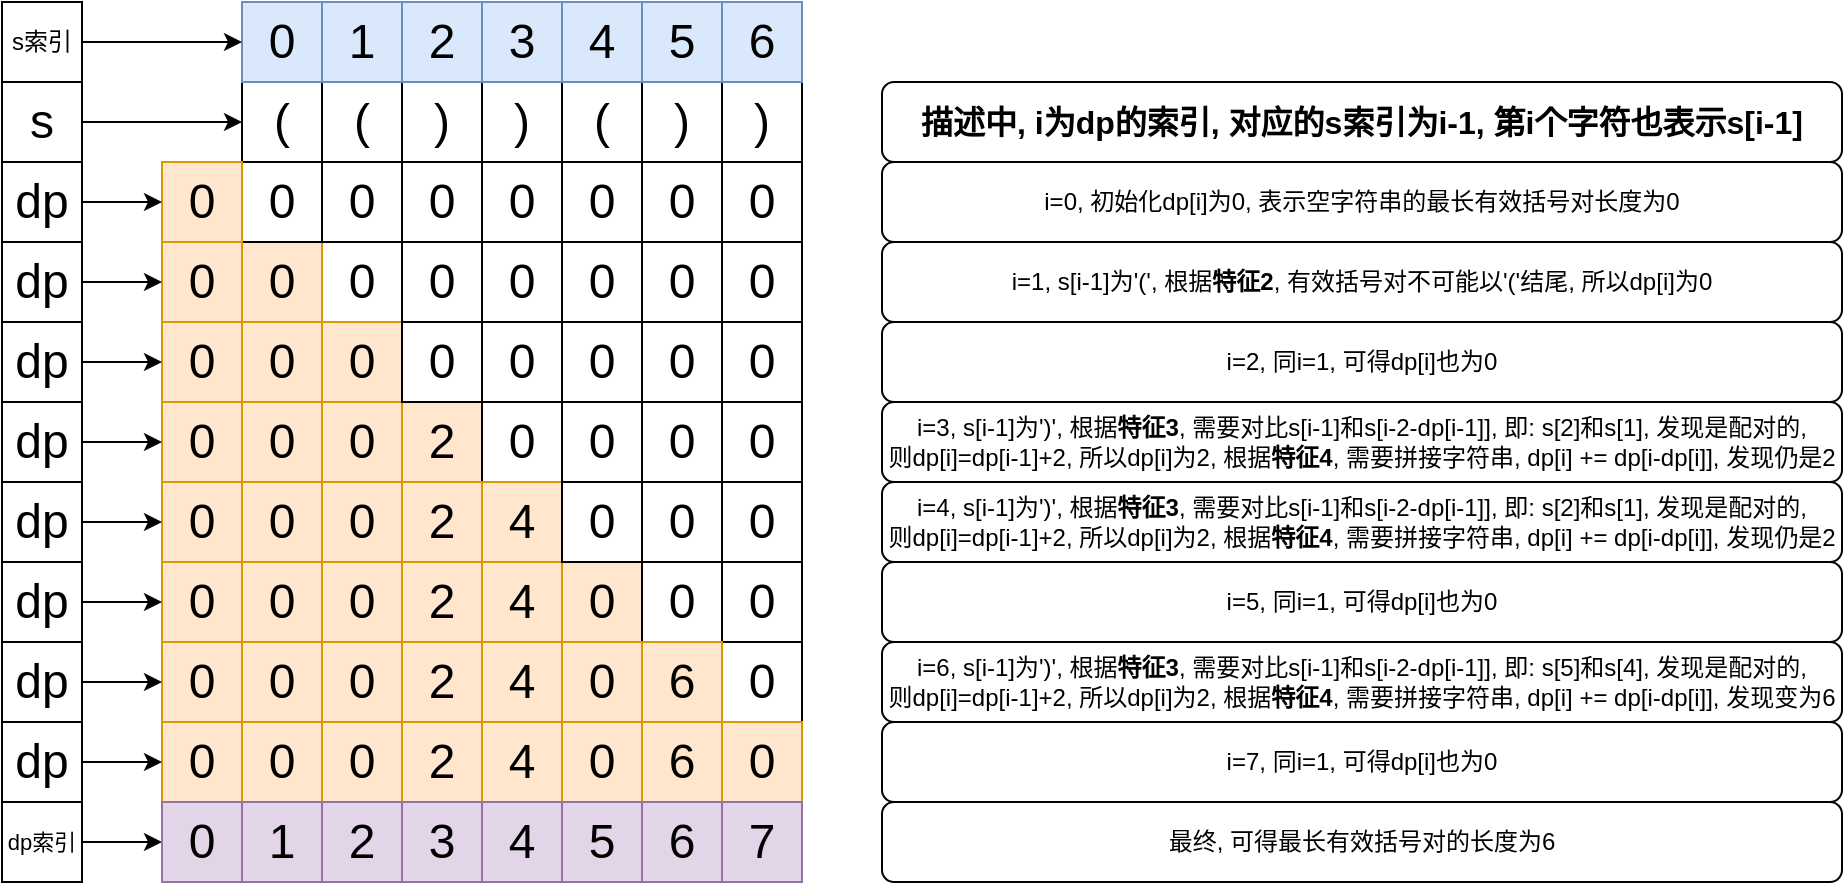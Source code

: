 <mxfile version="10.7.4" type="device"><diagram id="oSH-UZAoREgWgg9KTufO" name="Page-1"><mxGraphModel dx="1158" dy="566" grid="1" gridSize="10" guides="1" tooltips="1" connect="1" arrows="1" fold="1" page="1" pageScale="1" pageWidth="850" pageHeight="1100" math="0" shadow="0"><root><mxCell id="0"/><mxCell id="1" parent="0"/><mxCell id="gajb4pZNKAqQwa20Ehm9-1" value="&lt;font style=&quot;font-size: 24px&quot;&gt;(&lt;/font&gt;" style="rounded=0;whiteSpace=wrap;html=1;" parent="1" vertex="1"><mxGeometry x="200" y="80" width="40" height="40" as="geometry"/></mxCell><mxCell id="gajb4pZNKAqQwa20Ehm9-2" value="&lt;font style=&quot;font-size: 24px&quot;&gt;)&lt;/font&gt;" style="rounded=0;whiteSpace=wrap;html=1;" parent="1" vertex="1"><mxGeometry x="240" y="80" width="40" height="40" as="geometry"/></mxCell><mxCell id="gajb4pZNKAqQwa20Ehm9-3" value="&lt;font style=&quot;font-size: 24px&quot;&gt;)&lt;/font&gt;" style="rounded=0;whiteSpace=wrap;html=1;" parent="1" vertex="1"><mxGeometry x="280" y="80" width="40" height="40" as="geometry"/></mxCell><mxCell id="gajb4pZNKAqQwa20Ehm9-4" value="&lt;font style=&quot;font-size: 24px&quot;&gt;(&lt;/font&gt;" style="rounded=0;whiteSpace=wrap;html=1;" parent="1" vertex="1"><mxGeometry x="320" y="80" width="40" height="40" as="geometry"/></mxCell><mxCell id="gajb4pZNKAqQwa20Ehm9-6" value="&lt;font style=&quot;font-size: 24px&quot;&gt;(&lt;/font&gt;" style="rounded=0;whiteSpace=wrap;html=1;" parent="1" vertex="1"><mxGeometry x="160" y="80" width="40" height="40" as="geometry"/></mxCell><mxCell id="gajb4pZNKAqQwa20Ehm9-7" value="&lt;font style=&quot;font-size: 24px&quot;&gt;)&lt;/font&gt;" style="rounded=0;whiteSpace=wrap;html=1;" parent="1" vertex="1"><mxGeometry x="400" y="80" width="40" height="40" as="geometry"/></mxCell><mxCell id="gajb4pZNKAqQwa20Ehm9-8" value="&lt;font style=&quot;font-size: 24px&quot;&gt;)&lt;/font&gt;" style="rounded=0;whiteSpace=wrap;html=1;" parent="1" vertex="1"><mxGeometry x="360" y="80" width="40" height="40" as="geometry"/></mxCell><mxCell id="gajb4pZNKAqQwa20Ehm9-12" value="&lt;font style=&quot;font-size: 24px&quot;&gt;0&lt;/font&gt;" style="rounded=0;whiteSpace=wrap;html=1;" parent="1" vertex="1"><mxGeometry x="200" y="160" width="40" height="40" as="geometry"/></mxCell><mxCell id="gajb4pZNKAqQwa20Ehm9-13" value="&lt;font style=&quot;font-size: 24px&quot;&gt;0&lt;/font&gt;" style="rounded=0;whiteSpace=wrap;html=1;" parent="1" vertex="1"><mxGeometry x="240" y="160" width="40" height="40" as="geometry"/></mxCell><mxCell id="gajb4pZNKAqQwa20Ehm9-14" value="&lt;font style=&quot;font-size: 24px&quot;&gt;0&lt;/font&gt;" style="rounded=0;whiteSpace=wrap;html=1;" parent="1" vertex="1"><mxGeometry x="280" y="160" width="40" height="40" as="geometry"/></mxCell><mxCell id="gajb4pZNKAqQwa20Ehm9-15" value="&lt;font style=&quot;font-size: 24px&quot;&gt;0&lt;/font&gt;" style="rounded=0;whiteSpace=wrap;html=1;" parent="1" vertex="1"><mxGeometry x="320" y="160" width="40" height="40" as="geometry"/></mxCell><mxCell id="gajb4pZNKAqQwa20Ehm9-17" value="&lt;font style=&quot;font-size: 24px&quot;&gt;0&lt;/font&gt;" style="rounded=0;whiteSpace=wrap;html=1;fillColor=#ffe6cc;strokeColor=#d79b00;" parent="1" vertex="1"><mxGeometry x="160" y="160" width="40" height="40" as="geometry"/></mxCell><mxCell id="gajb4pZNKAqQwa20Ehm9-18" value="&lt;font style=&quot;font-size: 24px&quot;&gt;0&lt;/font&gt;" style="rounded=0;whiteSpace=wrap;html=1;" parent="1" vertex="1"><mxGeometry x="400" y="160" width="40" height="40" as="geometry"/></mxCell><mxCell id="gajb4pZNKAqQwa20Ehm9-19" value="&lt;font style=&quot;font-size: 24px&quot;&gt;0&lt;/font&gt;" style="rounded=0;whiteSpace=wrap;html=1;" parent="1" vertex="1"><mxGeometry x="360" y="160" width="40" height="40" as="geometry"/></mxCell><mxCell id="gajb4pZNKAqQwa20Ehm9-20" value="&lt;font style=&quot;font-size: 24px&quot;&gt;0&lt;/font&gt;" style="rounded=0;whiteSpace=wrap;html=1;fillColor=#ffe6cc;strokeColor=#d79b00;" parent="1" vertex="1"><mxGeometry x="120" y="160" width="40" height="40" as="geometry"/></mxCell><mxCell id="gajb4pZNKAqQwa20Ehm9-21" value="&lt;font style=&quot;font-size: 24px&quot;&gt;0&lt;/font&gt;" style="rounded=0;whiteSpace=wrap;html=1;fillColor=#ffe6cc;strokeColor=#d79b00;" parent="1" vertex="1"><mxGeometry x="200" y="240" width="40" height="40" as="geometry"/></mxCell><mxCell id="gajb4pZNKAqQwa20Ehm9-22" value="&lt;font style=&quot;font-size: 24px&quot;&gt;2&lt;/font&gt;" style="rounded=0;whiteSpace=wrap;html=1;fillColor=#ffe6cc;strokeColor=#d79b00;" parent="1" vertex="1"><mxGeometry x="240" y="240" width="40" height="40" as="geometry"/></mxCell><mxCell id="gajb4pZNKAqQwa20Ehm9-23" value="&lt;font style=&quot;font-size: 24px&quot;&gt;0&lt;/font&gt;" style="rounded=0;whiteSpace=wrap;html=1;" parent="1" vertex="1"><mxGeometry x="280" y="240" width="40" height="40" as="geometry"/></mxCell><mxCell id="gajb4pZNKAqQwa20Ehm9-24" value="&lt;font style=&quot;font-size: 24px&quot;&gt;0&lt;/font&gt;" style="rounded=0;whiteSpace=wrap;html=1;" parent="1" vertex="1"><mxGeometry x="320" y="240" width="40" height="40" as="geometry"/></mxCell><mxCell id="gajb4pZNKAqQwa20Ehm9-26" value="&lt;font style=&quot;font-size: 24px&quot;&gt;0&lt;/font&gt;" style="rounded=0;whiteSpace=wrap;html=1;fillColor=#ffe6cc;strokeColor=#d79b00;" parent="1" vertex="1"><mxGeometry x="160" y="240" width="40" height="40" as="geometry"/></mxCell><mxCell id="gajb4pZNKAqQwa20Ehm9-27" value="&lt;font style=&quot;font-size: 24px&quot;&gt;0&lt;/font&gt;" style="rounded=0;whiteSpace=wrap;html=1;" parent="1" vertex="1"><mxGeometry x="400" y="240" width="40" height="40" as="geometry"/></mxCell><mxCell id="gajb4pZNKAqQwa20Ehm9-28" value="&lt;font style=&quot;font-size: 24px&quot;&gt;0&lt;/font&gt;" style="rounded=0;whiteSpace=wrap;html=1;" parent="1" vertex="1"><mxGeometry x="360" y="240" width="40" height="40" as="geometry"/></mxCell><mxCell id="gajb4pZNKAqQwa20Ehm9-29" value="&lt;font style=&quot;font-size: 24px&quot;&gt;0&lt;/font&gt;" style="rounded=0;whiteSpace=wrap;html=1;fillColor=#ffe6cc;strokeColor=#d79b00;" parent="1" vertex="1"><mxGeometry x="120" y="240" width="40" height="40" as="geometry"/></mxCell><mxCell id="gajb4pZNKAqQwa20Ehm9-30" value="&lt;font style=&quot;font-size: 24px&quot;&gt;0&lt;/font&gt;" style="rounded=0;whiteSpace=wrap;html=1;fillColor=#ffe6cc;strokeColor=#d79b00;" parent="1" vertex="1"><mxGeometry x="200" y="320" width="40" height="40" as="geometry"/></mxCell><mxCell id="gajb4pZNKAqQwa20Ehm9-31" value="&lt;font style=&quot;font-size: 24px&quot;&gt;2&lt;/font&gt;" style="rounded=0;whiteSpace=wrap;html=1;fillColor=#ffe6cc;strokeColor=#d79b00;" parent="1" vertex="1"><mxGeometry x="240" y="320" width="40" height="40" as="geometry"/></mxCell><mxCell id="gajb4pZNKAqQwa20Ehm9-32" value="&lt;font style=&quot;font-size: 24px&quot;&gt;4&lt;/font&gt;" style="rounded=0;whiteSpace=wrap;html=1;fillColor=#ffe6cc;strokeColor=#d79b00;" parent="1" vertex="1"><mxGeometry x="280" y="320" width="40" height="40" as="geometry"/></mxCell><mxCell id="gajb4pZNKAqQwa20Ehm9-33" value="&lt;font style=&quot;font-size: 24px&quot;&gt;0&lt;/font&gt;" style="rounded=0;whiteSpace=wrap;html=1;fillColor=#ffe6cc;strokeColor=#d79b00;" parent="1" vertex="1"><mxGeometry x="320" y="320" width="40" height="40" as="geometry"/></mxCell><mxCell id="gajb4pZNKAqQwa20Ehm9-35" value="&lt;font style=&quot;font-size: 24px&quot;&gt;0&lt;/font&gt;" style="rounded=0;whiteSpace=wrap;html=1;fillColor=#ffe6cc;strokeColor=#d79b00;" parent="1" vertex="1"><mxGeometry x="160" y="320" width="40" height="40" as="geometry"/></mxCell><mxCell id="gajb4pZNKAqQwa20Ehm9-36" value="&lt;font style=&quot;font-size: 24px&quot;&gt;0&lt;/font&gt;" style="rounded=0;whiteSpace=wrap;html=1;" parent="1" vertex="1"><mxGeometry x="400" y="320" width="40" height="40" as="geometry"/></mxCell><mxCell id="gajb4pZNKAqQwa20Ehm9-37" value="&lt;font style=&quot;font-size: 24px&quot;&gt;0&lt;/font&gt;" style="rounded=0;whiteSpace=wrap;html=1;" parent="1" vertex="1"><mxGeometry x="360" y="320" width="40" height="40" as="geometry"/></mxCell><mxCell id="gajb4pZNKAqQwa20Ehm9-38" value="&lt;font style=&quot;font-size: 24px&quot;&gt;0&lt;/font&gt;" style="rounded=0;whiteSpace=wrap;html=1;fillColor=#ffe6cc;strokeColor=#d79b00;" parent="1" vertex="1"><mxGeometry x="120" y="320" width="40" height="40" as="geometry"/></mxCell><mxCell id="gajb4pZNKAqQwa20Ehm9-39" value="&lt;font style=&quot;font-size: 24px&quot;&gt;0&lt;/font&gt;" style="rounded=0;whiteSpace=wrap;html=1;fillColor=#ffe6cc;strokeColor=#d79b00;" parent="1" vertex="1"><mxGeometry x="200" y="360" width="40" height="40" as="geometry"/></mxCell><mxCell id="gajb4pZNKAqQwa20Ehm9-40" value="&lt;font style=&quot;font-size: 24px&quot;&gt;2&lt;/font&gt;" style="rounded=0;whiteSpace=wrap;html=1;fillColor=#ffe6cc;strokeColor=#d79b00;" parent="1" vertex="1"><mxGeometry x="240" y="360" width="40" height="40" as="geometry"/></mxCell><mxCell id="gajb4pZNKAqQwa20Ehm9-41" value="&lt;font style=&quot;font-size: 24px&quot;&gt;4&lt;/font&gt;" style="rounded=0;whiteSpace=wrap;html=1;fillColor=#ffe6cc;strokeColor=#d79b00;" parent="1" vertex="1"><mxGeometry x="280" y="360" width="40" height="40" as="geometry"/></mxCell><mxCell id="gajb4pZNKAqQwa20Ehm9-42" value="&lt;font style=&quot;font-size: 24px&quot;&gt;0&lt;/font&gt;" style="rounded=0;whiteSpace=wrap;html=1;fillColor=#ffe6cc;strokeColor=#d79b00;" parent="1" vertex="1"><mxGeometry x="320" y="360" width="40" height="40" as="geometry"/></mxCell><mxCell id="gajb4pZNKAqQwa20Ehm9-44" value="&lt;font style=&quot;font-size: 24px&quot;&gt;0&lt;/font&gt;" style="rounded=0;whiteSpace=wrap;html=1;fillColor=#ffe6cc;strokeColor=#d79b00;" parent="1" vertex="1"><mxGeometry x="160" y="360" width="40" height="40" as="geometry"/></mxCell><mxCell id="gajb4pZNKAqQwa20Ehm9-45" value="&lt;font style=&quot;font-size: 24px&quot;&gt;0&lt;/font&gt;" style="rounded=0;whiteSpace=wrap;html=1;" parent="1" vertex="1"><mxGeometry x="400" y="360" width="40" height="40" as="geometry"/></mxCell><mxCell id="gajb4pZNKAqQwa20Ehm9-46" value="&lt;font style=&quot;font-size: 24px&quot;&gt;6&lt;/font&gt;" style="rounded=0;whiteSpace=wrap;html=1;fillColor=#ffe6cc;strokeColor=#d79b00;" parent="1" vertex="1"><mxGeometry x="360" y="360" width="40" height="40" as="geometry"/></mxCell><mxCell id="gajb4pZNKAqQwa20Ehm9-47" value="&lt;font style=&quot;font-size: 24px&quot;&gt;0&lt;/font&gt;" style="rounded=0;whiteSpace=wrap;html=1;fillColor=#ffe6cc;strokeColor=#d79b00;" parent="1" vertex="1"><mxGeometry x="120" y="360" width="40" height="40" as="geometry"/></mxCell><mxCell id="gajb4pZNKAqQwa20Ehm9-48" value="&lt;font style=&quot;font-size: 24px&quot;&gt;0&lt;/font&gt;" style="rounded=0;whiteSpace=wrap;html=1;" parent="1" vertex="1"><mxGeometry x="200" y="120" width="40" height="40" as="geometry"/></mxCell><mxCell id="gajb4pZNKAqQwa20Ehm9-49" value="&lt;font style=&quot;font-size: 24px&quot;&gt;0&lt;/font&gt;" style="rounded=0;whiteSpace=wrap;html=1;" parent="1" vertex="1"><mxGeometry x="240" y="120" width="40" height="40" as="geometry"/></mxCell><mxCell id="gajb4pZNKAqQwa20Ehm9-50" value="&lt;font style=&quot;font-size: 24px&quot;&gt;0&lt;/font&gt;" style="rounded=0;whiteSpace=wrap;html=1;" parent="1" vertex="1"><mxGeometry x="280" y="120" width="40" height="40" as="geometry"/></mxCell><mxCell id="gajb4pZNKAqQwa20Ehm9-51" value="&lt;font style=&quot;font-size: 24px&quot;&gt;0&lt;/font&gt;" style="rounded=0;whiteSpace=wrap;html=1;" parent="1" vertex="1"><mxGeometry x="320" y="120" width="40" height="40" as="geometry"/></mxCell><mxCell id="gajb4pZNKAqQwa20Ehm9-53" value="&lt;font style=&quot;font-size: 24px&quot;&gt;0&lt;/font&gt;" style="rounded=0;whiteSpace=wrap;html=1;" parent="1" vertex="1"><mxGeometry x="160" y="120" width="40" height="40" as="geometry"/></mxCell><mxCell id="gajb4pZNKAqQwa20Ehm9-54" value="&lt;font style=&quot;font-size: 24px&quot;&gt;0&lt;/font&gt;" style="rounded=0;whiteSpace=wrap;html=1;" parent="1" vertex="1"><mxGeometry x="400" y="120" width="40" height="40" as="geometry"/></mxCell><mxCell id="gajb4pZNKAqQwa20Ehm9-55" value="&lt;font style=&quot;font-size: 24px&quot;&gt;0&lt;/font&gt;" style="rounded=0;whiteSpace=wrap;html=1;" parent="1" vertex="1"><mxGeometry x="360" y="120" width="40" height="40" as="geometry"/></mxCell><mxCell id="gajb4pZNKAqQwa20Ehm9-56" value="&lt;font style=&quot;font-size: 24px&quot;&gt;0&lt;/font&gt;" style="rounded=0;whiteSpace=wrap;html=1;fillColor=#ffe6cc;strokeColor=#d79b00;" parent="1" vertex="1"><mxGeometry x="120" y="120" width="40" height="40" as="geometry"/></mxCell><mxCell id="gajb4pZNKAqQwa20Ehm9-57" value="&lt;font style=&quot;font-size: 24px&quot;&gt;0&lt;/font&gt;" style="rounded=0;whiteSpace=wrap;html=1;fillColor=#ffe6cc;strokeColor=#d79b00;" parent="1" vertex="1"><mxGeometry x="200" y="200" width="40" height="40" as="geometry"/></mxCell><mxCell id="gajb4pZNKAqQwa20Ehm9-58" value="&lt;font style=&quot;font-size: 24px&quot;&gt;0&lt;/font&gt;" style="rounded=0;whiteSpace=wrap;html=1;" parent="1" vertex="1"><mxGeometry x="240" y="200" width="40" height="40" as="geometry"/></mxCell><mxCell id="gajb4pZNKAqQwa20Ehm9-59" value="&lt;font style=&quot;font-size: 24px&quot;&gt;0&lt;/font&gt;" style="rounded=0;whiteSpace=wrap;html=1;" parent="1" vertex="1"><mxGeometry x="280" y="200" width="40" height="40" as="geometry"/></mxCell><mxCell id="gajb4pZNKAqQwa20Ehm9-60" value="&lt;font style=&quot;font-size: 24px&quot;&gt;0&lt;/font&gt;" style="rounded=0;whiteSpace=wrap;html=1;" parent="1" vertex="1"><mxGeometry x="320" y="200" width="40" height="40" as="geometry"/></mxCell><mxCell id="gajb4pZNKAqQwa20Ehm9-62" value="&lt;font style=&quot;font-size: 24px&quot;&gt;0&lt;/font&gt;" style="rounded=0;whiteSpace=wrap;html=1;fillColor=#ffe6cc;strokeColor=#d79b00;" parent="1" vertex="1"><mxGeometry x="160" y="200" width="40" height="40" as="geometry"/></mxCell><mxCell id="gajb4pZNKAqQwa20Ehm9-63" value="&lt;font style=&quot;font-size: 24px&quot;&gt;0&lt;/font&gt;" style="rounded=0;whiteSpace=wrap;html=1;" parent="1" vertex="1"><mxGeometry x="400" y="200" width="40" height="40" as="geometry"/></mxCell><mxCell id="gajb4pZNKAqQwa20Ehm9-64" value="&lt;font style=&quot;font-size: 24px&quot;&gt;0&lt;/font&gt;" style="rounded=0;whiteSpace=wrap;html=1;" parent="1" vertex="1"><mxGeometry x="360" y="200" width="40" height="40" as="geometry"/></mxCell><mxCell id="gajb4pZNKAqQwa20Ehm9-65" value="&lt;font style=&quot;font-size: 24px&quot;&gt;0&lt;/font&gt;" style="rounded=0;whiteSpace=wrap;html=1;fillColor=#ffe6cc;strokeColor=#d79b00;" parent="1" vertex="1"><mxGeometry x="120" y="200" width="40" height="40" as="geometry"/></mxCell><mxCell id="gajb4pZNKAqQwa20Ehm9-66" value="&lt;font style=&quot;font-size: 24px&quot;&gt;0&lt;/font&gt;" style="rounded=0;whiteSpace=wrap;html=1;fillColor=#ffe6cc;strokeColor=#d79b00;" parent="1" vertex="1"><mxGeometry x="200" y="280" width="40" height="40" as="geometry"/></mxCell><mxCell id="gajb4pZNKAqQwa20Ehm9-67" value="&lt;font style=&quot;font-size: 24px&quot;&gt;2&lt;/font&gt;" style="rounded=0;whiteSpace=wrap;html=1;fillColor=#ffe6cc;strokeColor=#d79b00;" parent="1" vertex="1"><mxGeometry x="240" y="280" width="40" height="40" as="geometry"/></mxCell><mxCell id="gajb4pZNKAqQwa20Ehm9-68" value="&lt;font style=&quot;font-size: 24px&quot;&gt;4&lt;/font&gt;" style="rounded=0;whiteSpace=wrap;html=1;fillColor=#ffe6cc;strokeColor=#d79b00;" parent="1" vertex="1"><mxGeometry x="280" y="280" width="40" height="40" as="geometry"/></mxCell><mxCell id="gajb4pZNKAqQwa20Ehm9-69" value="&lt;font style=&quot;font-size: 24px&quot;&gt;0&lt;/font&gt;" style="rounded=0;whiteSpace=wrap;html=1;" parent="1" vertex="1"><mxGeometry x="320" y="280" width="40" height="40" as="geometry"/></mxCell><mxCell id="gajb4pZNKAqQwa20Ehm9-71" value="&lt;font style=&quot;font-size: 24px&quot;&gt;0&lt;/font&gt;" style="rounded=0;whiteSpace=wrap;html=1;fillColor=#ffe6cc;strokeColor=#d79b00;" parent="1" vertex="1"><mxGeometry x="160" y="280" width="40" height="40" as="geometry"/></mxCell><mxCell id="gajb4pZNKAqQwa20Ehm9-72" value="&lt;font style=&quot;font-size: 24px&quot;&gt;0&lt;/font&gt;" style="rounded=0;whiteSpace=wrap;html=1;" parent="1" vertex="1"><mxGeometry x="400" y="280" width="40" height="40" as="geometry"/></mxCell><mxCell id="gajb4pZNKAqQwa20Ehm9-73" value="&lt;font style=&quot;font-size: 24px&quot;&gt;0&lt;/font&gt;" style="rounded=0;whiteSpace=wrap;html=1;" parent="1" vertex="1"><mxGeometry x="360" y="280" width="40" height="40" as="geometry"/></mxCell><mxCell id="gajb4pZNKAqQwa20Ehm9-74" value="&lt;font style=&quot;font-size: 24px&quot;&gt;0&lt;/font&gt;" style="rounded=0;whiteSpace=wrap;html=1;fillColor=#ffe6cc;strokeColor=#d79b00;" parent="1" vertex="1"><mxGeometry x="120" y="280" width="40" height="40" as="geometry"/></mxCell><mxCell id="gajb4pZNKAqQwa20Ehm9-93" value="&lt;font style=&quot;font-size: 24px&quot;&gt;0&lt;/font&gt;" style="rounded=0;whiteSpace=wrap;html=1;fillColor=#ffe6cc;strokeColor=#d79b00;" parent="1" vertex="1"><mxGeometry x="200" y="400" width="40" height="40" as="geometry"/></mxCell><mxCell id="gajb4pZNKAqQwa20Ehm9-94" value="&lt;font style=&quot;font-size: 24px&quot;&gt;2&lt;/font&gt;" style="rounded=0;whiteSpace=wrap;html=1;fillColor=#ffe6cc;strokeColor=#d79b00;" parent="1" vertex="1"><mxGeometry x="240" y="400" width="40" height="40" as="geometry"/></mxCell><mxCell id="gajb4pZNKAqQwa20Ehm9-95" value="&lt;font style=&quot;font-size: 24px&quot;&gt;4&lt;/font&gt;" style="rounded=0;whiteSpace=wrap;html=1;fillColor=#ffe6cc;strokeColor=#d79b00;" parent="1" vertex="1"><mxGeometry x="280" y="400" width="40" height="40" as="geometry"/></mxCell><mxCell id="gajb4pZNKAqQwa20Ehm9-96" value="&lt;font style=&quot;font-size: 24px&quot;&gt;0&lt;/font&gt;" style="rounded=0;whiteSpace=wrap;html=1;fillColor=#ffe6cc;strokeColor=#d79b00;" parent="1" vertex="1"><mxGeometry x="320" y="400" width="40" height="40" as="geometry"/></mxCell><mxCell id="gajb4pZNKAqQwa20Ehm9-98" value="&lt;font style=&quot;font-size: 24px&quot;&gt;0&lt;/font&gt;" style="rounded=0;whiteSpace=wrap;html=1;fillColor=#ffe6cc;strokeColor=#d79b00;" parent="1" vertex="1"><mxGeometry x="160" y="400" width="40" height="40" as="geometry"/></mxCell><mxCell id="gajb4pZNKAqQwa20Ehm9-99" value="&lt;font style=&quot;font-size: 24px&quot;&gt;0&lt;/font&gt;" style="rounded=0;whiteSpace=wrap;html=1;fillColor=#ffe6cc;strokeColor=#d79b00;" parent="1" vertex="1"><mxGeometry x="400" y="400" width="40" height="40" as="geometry"/></mxCell><mxCell id="gajb4pZNKAqQwa20Ehm9-100" value="&lt;font style=&quot;font-size: 24px&quot;&gt;6&lt;/font&gt;" style="rounded=0;whiteSpace=wrap;html=1;fillColor=#ffe6cc;strokeColor=#d79b00;" parent="1" vertex="1"><mxGeometry x="360" y="400" width="40" height="40" as="geometry"/></mxCell><mxCell id="gajb4pZNKAqQwa20Ehm9-101" value="&lt;font style=&quot;font-size: 24px&quot;&gt;0&lt;/font&gt;" style="rounded=0;whiteSpace=wrap;html=1;fillColor=#ffe6cc;strokeColor=#d79b00;" parent="1" vertex="1"><mxGeometry x="120" y="400" width="40" height="40" as="geometry"/></mxCell><mxCell id="gajb4pZNKAqQwa20Ehm9-112" style="edgeStyle=orthogonalEdgeStyle;rounded=0;orthogonalLoop=1;jettySize=auto;html=1;exitX=1;exitY=0.5;exitDx=0;exitDy=0;entryX=0;entryY=0.5;entryDx=0;entryDy=0;" parent="1" source="gajb4pZNKAqQwa20Ehm9-102" target="gajb4pZNKAqQwa20Ehm9-6" edge="1"><mxGeometry relative="1" as="geometry"/></mxCell><mxCell id="gajb4pZNKAqQwa20Ehm9-102" value="&lt;font style=&quot;font-size: 24px&quot;&gt;s&lt;/font&gt;" style="rounded=0;whiteSpace=wrap;html=1;" parent="1" vertex="1"><mxGeometry x="40" y="80" width="40" height="40" as="geometry"/></mxCell><mxCell id="gajb4pZNKAqQwa20Ehm9-113" style="edgeStyle=orthogonalEdgeStyle;rounded=0;orthogonalLoop=1;jettySize=auto;html=1;exitX=1;exitY=0.5;exitDx=0;exitDy=0;entryX=0;entryY=0.5;entryDx=0;entryDy=0;" parent="1" source="gajb4pZNKAqQwa20Ehm9-103" target="gajb4pZNKAqQwa20Ehm9-56" edge="1"><mxGeometry relative="1" as="geometry"/></mxCell><mxCell id="gajb4pZNKAqQwa20Ehm9-103" value="&lt;font style=&quot;font-size: 24px&quot;&gt;dp&lt;br&gt;&lt;/font&gt;" style="rounded=0;whiteSpace=wrap;html=1;" parent="1" vertex="1"><mxGeometry x="40" y="120" width="40" height="40" as="geometry"/></mxCell><mxCell id="gajb4pZNKAqQwa20Ehm9-114" style="edgeStyle=orthogonalEdgeStyle;rounded=0;orthogonalLoop=1;jettySize=auto;html=1;exitX=1;exitY=0.5;exitDx=0;exitDy=0;entryX=0;entryY=0.5;entryDx=0;entryDy=0;" parent="1" source="gajb4pZNKAqQwa20Ehm9-104" target="gajb4pZNKAqQwa20Ehm9-20" edge="1"><mxGeometry relative="1" as="geometry"/></mxCell><mxCell id="gajb4pZNKAqQwa20Ehm9-104" value="&lt;font style=&quot;font-size: 24px&quot;&gt;dp&lt;br&gt;&lt;/font&gt;" style="rounded=0;whiteSpace=wrap;html=1;" parent="1" vertex="1"><mxGeometry x="40" y="160" width="40" height="40" as="geometry"/></mxCell><mxCell id="gajb4pZNKAqQwa20Ehm9-115" style="edgeStyle=orthogonalEdgeStyle;rounded=0;orthogonalLoop=1;jettySize=auto;html=1;exitX=1;exitY=0.5;exitDx=0;exitDy=0;entryX=0;entryY=0.5;entryDx=0;entryDy=0;" parent="1" source="gajb4pZNKAqQwa20Ehm9-105" target="gajb4pZNKAqQwa20Ehm9-65" edge="1"><mxGeometry relative="1" as="geometry"/></mxCell><mxCell id="gajb4pZNKAqQwa20Ehm9-105" value="&lt;font style=&quot;font-size: 24px&quot;&gt;dp&lt;br&gt;&lt;/font&gt;" style="rounded=0;whiteSpace=wrap;html=1;" parent="1" vertex="1"><mxGeometry x="40" y="200" width="40" height="40" as="geometry"/></mxCell><mxCell id="gajb4pZNKAqQwa20Ehm9-116" style="edgeStyle=orthogonalEdgeStyle;rounded=0;orthogonalLoop=1;jettySize=auto;html=1;exitX=1;exitY=0.5;exitDx=0;exitDy=0;entryX=0;entryY=0.5;entryDx=0;entryDy=0;" parent="1" source="gajb4pZNKAqQwa20Ehm9-106" target="gajb4pZNKAqQwa20Ehm9-29" edge="1"><mxGeometry relative="1" as="geometry"/></mxCell><mxCell id="gajb4pZNKAqQwa20Ehm9-106" value="&lt;font style=&quot;font-size: 24px&quot;&gt;dp&lt;br&gt;&lt;/font&gt;" style="rounded=0;whiteSpace=wrap;html=1;" parent="1" vertex="1"><mxGeometry x="40" y="240" width="40" height="40" as="geometry"/></mxCell><mxCell id="gajb4pZNKAqQwa20Ehm9-117" style="edgeStyle=orthogonalEdgeStyle;rounded=0;orthogonalLoop=1;jettySize=auto;html=1;exitX=1;exitY=0.5;exitDx=0;exitDy=0;entryX=0;entryY=0.5;entryDx=0;entryDy=0;" parent="1" source="gajb4pZNKAqQwa20Ehm9-107" target="gajb4pZNKAqQwa20Ehm9-74" edge="1"><mxGeometry relative="1" as="geometry"/></mxCell><mxCell id="gajb4pZNKAqQwa20Ehm9-107" value="&lt;font style=&quot;font-size: 24px&quot;&gt;dp&lt;br&gt;&lt;/font&gt;" style="rounded=0;whiteSpace=wrap;html=1;" parent="1" vertex="1"><mxGeometry x="40" y="280" width="40" height="40" as="geometry"/></mxCell><mxCell id="gajb4pZNKAqQwa20Ehm9-118" style="edgeStyle=orthogonalEdgeStyle;rounded=0;orthogonalLoop=1;jettySize=auto;html=1;exitX=1;exitY=0.5;exitDx=0;exitDy=0;entryX=0;entryY=0.5;entryDx=0;entryDy=0;" parent="1" source="gajb4pZNKAqQwa20Ehm9-108" target="gajb4pZNKAqQwa20Ehm9-38" edge="1"><mxGeometry relative="1" as="geometry"/></mxCell><mxCell id="gajb4pZNKAqQwa20Ehm9-108" value="&lt;font style=&quot;font-size: 24px&quot;&gt;dp&lt;br&gt;&lt;/font&gt;" style="rounded=0;whiteSpace=wrap;html=1;" parent="1" vertex="1"><mxGeometry x="40" y="320" width="40" height="40" as="geometry"/></mxCell><mxCell id="gajb4pZNKAqQwa20Ehm9-119" style="edgeStyle=orthogonalEdgeStyle;rounded=0;orthogonalLoop=1;jettySize=auto;html=1;exitX=1;exitY=0.5;exitDx=0;exitDy=0;entryX=0;entryY=0.5;entryDx=0;entryDy=0;" parent="1" source="gajb4pZNKAqQwa20Ehm9-109" target="gajb4pZNKAqQwa20Ehm9-47" edge="1"><mxGeometry relative="1" as="geometry"/></mxCell><mxCell id="gajb4pZNKAqQwa20Ehm9-109" value="&lt;font style=&quot;font-size: 24px&quot;&gt;dp&lt;br&gt;&lt;/font&gt;" style="rounded=0;whiteSpace=wrap;html=1;" parent="1" vertex="1"><mxGeometry x="40" y="360" width="40" height="40" as="geometry"/></mxCell><mxCell id="gajb4pZNKAqQwa20Ehm9-120" style="edgeStyle=orthogonalEdgeStyle;rounded=0;orthogonalLoop=1;jettySize=auto;html=1;exitX=1;exitY=0.5;exitDx=0;exitDy=0;entryX=0;entryY=0.5;entryDx=0;entryDy=0;" parent="1" source="gajb4pZNKAqQwa20Ehm9-110" target="gajb4pZNKAqQwa20Ehm9-101" edge="1"><mxGeometry relative="1" as="geometry"/></mxCell><mxCell id="gajb4pZNKAqQwa20Ehm9-110" value="&lt;font style=&quot;font-size: 24px&quot;&gt;dp&lt;br&gt;&lt;/font&gt;" style="rounded=0;whiteSpace=wrap;html=1;" parent="1" vertex="1"><mxGeometry x="40" y="400" width="40" height="40" as="geometry"/></mxCell><mxCell id="yCewa-4yW4GLEZs9DE8t-1" value="i=0, 初始化dp[i]为0, 表示空字符串的最长有效括号对长度为0&lt;br&gt;" style="rounded=1;whiteSpace=wrap;html=1;" parent="1" vertex="1"><mxGeometry x="480" y="120" width="480" height="40" as="geometry"/></mxCell><mxCell id="yCewa-4yW4GLEZs9DE8t-2" value="i=1, s[i-1]为'(', 根据&lt;b&gt;特征2&lt;/b&gt;, 有效括号对不可能以'('结尾, 所以dp[i]为0&lt;br&gt;" style="rounded=1;whiteSpace=wrap;html=1;" parent="1" vertex="1"><mxGeometry x="480" y="160" width="480" height="40" as="geometry"/></mxCell><mxCell id="yCewa-4yW4GLEZs9DE8t-3" value="&lt;span style=&quot;font-size: 24px&quot;&gt;1&lt;/span&gt;" style="rounded=0;whiteSpace=wrap;html=1;fillColor=#dae8fc;strokeColor=#6c8ebf;" parent="1" vertex="1"><mxGeometry x="200" y="40" width="40" height="40" as="geometry"/></mxCell><mxCell id="yCewa-4yW4GLEZs9DE8t-4" value="&lt;font style=&quot;font-size: 24px&quot;&gt;2&lt;/font&gt;" style="rounded=0;whiteSpace=wrap;html=1;fillColor=#dae8fc;strokeColor=#6c8ebf;" parent="1" vertex="1"><mxGeometry x="240" y="40" width="40" height="40" as="geometry"/></mxCell><mxCell id="yCewa-4yW4GLEZs9DE8t-5" value="&lt;font style=&quot;font-size: 24px&quot;&gt;3&lt;/font&gt;" style="rounded=0;whiteSpace=wrap;html=1;fillColor=#dae8fc;strokeColor=#6c8ebf;" parent="1" vertex="1"><mxGeometry x="280" y="40" width="40" height="40" as="geometry"/></mxCell><mxCell id="yCewa-4yW4GLEZs9DE8t-6" value="&lt;font style=&quot;font-size: 24px&quot;&gt;4&lt;/font&gt;" style="rounded=0;whiteSpace=wrap;html=1;fillColor=#dae8fc;strokeColor=#6c8ebf;" parent="1" vertex="1"><mxGeometry x="320" y="40" width="40" height="40" as="geometry"/></mxCell><mxCell id="yCewa-4yW4GLEZs9DE8t-8" value="&lt;span style=&quot;font-size: 24px&quot;&gt;0&lt;/span&gt;" style="rounded=0;whiteSpace=wrap;html=1;fillColor=#dae8fc;strokeColor=#6c8ebf;" parent="1" vertex="1"><mxGeometry x="160" y="40" width="40" height="40" as="geometry"/></mxCell><mxCell id="yCewa-4yW4GLEZs9DE8t-9" value="&lt;font style=&quot;font-size: 24px&quot;&gt;6&lt;/font&gt;" style="rounded=0;whiteSpace=wrap;html=1;fillColor=#dae8fc;strokeColor=#6c8ebf;" parent="1" vertex="1"><mxGeometry x="400" y="40" width="40" height="40" as="geometry"/></mxCell><mxCell id="yCewa-4yW4GLEZs9DE8t-10" value="&lt;font style=&quot;font-size: 24px&quot;&gt;5&lt;/font&gt;" style="rounded=0;whiteSpace=wrap;html=1;fillColor=#dae8fc;strokeColor=#6c8ebf;" parent="1" vertex="1"><mxGeometry x="360" y="40" width="40" height="40" as="geometry"/></mxCell><mxCell id="yCewa-4yW4GLEZs9DE8t-32" style="edgeStyle=orthogonalEdgeStyle;rounded=0;orthogonalLoop=1;jettySize=auto;html=1;exitX=1;exitY=0.5;exitDx=0;exitDy=0;entryX=0;entryY=0.5;entryDx=0;entryDy=0;fontSize=16;" parent="1" source="yCewa-4yW4GLEZs9DE8t-11" target="yCewa-4yW4GLEZs9DE8t-8" edge="1"><mxGeometry relative="1" as="geometry"/></mxCell><mxCell id="yCewa-4yW4GLEZs9DE8t-11" value="&lt;font&gt;&lt;font style=&quot;font-size: 12px&quot;&gt;s索引&lt;/font&gt;&lt;br&gt;&lt;/font&gt;" style="rounded=0;whiteSpace=wrap;html=1;" parent="1" vertex="1"><mxGeometry x="40" y="40" width="40" height="40" as="geometry"/></mxCell><mxCell id="yCewa-4yW4GLEZs9DE8t-33" style="edgeStyle=orthogonalEdgeStyle;rounded=0;orthogonalLoop=1;jettySize=auto;html=1;exitX=1;exitY=0.5;exitDx=0;exitDy=0;entryX=0;entryY=0.5;entryDx=0;entryDy=0;fontSize=16;" parent="1" source="yCewa-4yW4GLEZs9DE8t-12" target="yCewa-4yW4GLEZs9DE8t-20" edge="1"><mxGeometry relative="1" as="geometry"/></mxCell><mxCell id="yCewa-4yW4GLEZs9DE8t-12" value="&lt;font&gt;&lt;font style=&quot;font-size: 11px&quot;&gt;dp索引&lt;/font&gt;&lt;br&gt;&lt;/font&gt;" style="rounded=0;whiteSpace=wrap;html=1;" parent="1" vertex="1"><mxGeometry x="40" y="440" width="40" height="40" as="geometry"/></mxCell><mxCell id="yCewa-4yW4GLEZs9DE8t-15" value="&lt;span style=&quot;font-size: 24px&quot;&gt;1&lt;/span&gt;" style="rounded=0;whiteSpace=wrap;html=1;fillColor=#e1d5e7;strokeColor=#9673a6;" parent="1" vertex="1"><mxGeometry x="160" y="440" width="40" height="40" as="geometry"/></mxCell><mxCell id="yCewa-4yW4GLEZs9DE8t-16" value="&lt;font style=&quot;font-size: 24px&quot;&gt;2&lt;/font&gt;" style="rounded=0;whiteSpace=wrap;html=1;fillColor=#e1d5e7;strokeColor=#9673a6;" parent="1" vertex="1"><mxGeometry x="200" y="440" width="40" height="40" as="geometry"/></mxCell><mxCell id="yCewa-4yW4GLEZs9DE8t-17" value="&lt;font style=&quot;font-size: 24px&quot;&gt;3&lt;/font&gt;" style="rounded=0;whiteSpace=wrap;html=1;fillColor=#e1d5e7;strokeColor=#9673a6;" parent="1" vertex="1"><mxGeometry x="240" y="440" width="40" height="40" as="geometry"/></mxCell><mxCell id="yCewa-4yW4GLEZs9DE8t-18" value="&lt;font style=&quot;font-size: 24px&quot;&gt;4&lt;/font&gt;" style="rounded=0;whiteSpace=wrap;html=1;fillColor=#e1d5e7;strokeColor=#9673a6;" parent="1" vertex="1"><mxGeometry x="280" y="440" width="40" height="40" as="geometry"/></mxCell><mxCell id="yCewa-4yW4GLEZs9DE8t-19" value="&lt;font style=&quot;font-size: 24px&quot;&gt;7&lt;/font&gt;" style="rounded=0;whiteSpace=wrap;html=1;fillColor=#e1d5e7;strokeColor=#9673a6;" parent="1" vertex="1"><mxGeometry x="400" y="440" width="40" height="40" as="geometry"/></mxCell><mxCell id="yCewa-4yW4GLEZs9DE8t-20" value="&lt;span style=&quot;font-size: 24px&quot;&gt;0&lt;/span&gt;" style="rounded=0;whiteSpace=wrap;html=1;fillColor=#e1d5e7;strokeColor=#9673a6;" parent="1" vertex="1"><mxGeometry x="120" y="440" width="40" height="40" as="geometry"/></mxCell><mxCell id="yCewa-4yW4GLEZs9DE8t-21" value="&lt;font style=&quot;font-size: 24px&quot;&gt;6&lt;/font&gt;" style="rounded=0;whiteSpace=wrap;html=1;fillColor=#e1d5e7;strokeColor=#9673a6;" parent="1" vertex="1"><mxGeometry x="360" y="440" width="40" height="40" as="geometry"/></mxCell><mxCell id="yCewa-4yW4GLEZs9DE8t-22" value="&lt;font style=&quot;font-size: 24px&quot;&gt;5&lt;/font&gt;" style="rounded=0;whiteSpace=wrap;html=1;fillColor=#e1d5e7;strokeColor=#9673a6;" parent="1" vertex="1"><mxGeometry x="320" y="440" width="40" height="40" as="geometry"/></mxCell><mxCell id="yCewa-4yW4GLEZs9DE8t-24" value="描述中, i为dp的索引, 对应的s索引为i-1, 第i个字符也表示s[i-1]&lt;br&gt;" style="rounded=1;whiteSpace=wrap;html=1;fontStyle=1;fontSize=16;" parent="1" vertex="1"><mxGeometry x="480" y="80" width="480" height="40" as="geometry"/></mxCell><mxCell id="yCewa-4yW4GLEZs9DE8t-25" value="i=2, 同i=1,&amp;nbsp;可得dp[i]也为0&lt;br&gt;" style="rounded=1;whiteSpace=wrap;html=1;" parent="1" vertex="1"><mxGeometry x="480" y="200" width="480" height="40" as="geometry"/></mxCell><mxCell id="yCewa-4yW4GLEZs9DE8t-26" value="i=3, s[i-1]为')', 根据&lt;b&gt;特征3&lt;/b&gt;, 需要对比s[i-1]和s[i-2-dp[i-1]], 即: s[2]和s[1], 发现是配对的,&lt;br&gt;则dp[i]=dp[i-1]+2, 所以dp[i]为2, 根据&lt;b&gt;特征4&lt;/b&gt;, 需要拼接字符串, dp[i] += dp[i-dp[i]], 发现仍是2&lt;br&gt;" style="rounded=1;whiteSpace=wrap;html=1;" parent="1" vertex="1"><mxGeometry x="480" y="240" width="480" height="40" as="geometry"/></mxCell><mxCell id="yCewa-4yW4GLEZs9DE8t-27" value="i=4, s[i-1]为')', 根据&lt;b&gt;特征3&lt;/b&gt;, 需要对比s[i-1]和s[i-2-dp[i-1]], 即: s[2]和s[1], 发现是配对的,&lt;br&gt;则dp[i]=dp[i-1]+2, 所以dp[i]为2, 根据&lt;b&gt;特征4&lt;/b&gt;, 需要拼接字符串, dp[i] += dp[i-dp[i]], 发现仍是2&lt;br&gt;" style="rounded=1;whiteSpace=wrap;html=1;" parent="1" vertex="1"><mxGeometry x="480" y="280" width="480" height="40" as="geometry"/></mxCell><mxCell id="yCewa-4yW4GLEZs9DE8t-28" value="i=5, 同i=1,&amp;nbsp;可得dp[i]也为0&lt;br&gt;" style="rounded=1;whiteSpace=wrap;html=1;" parent="1" vertex="1"><mxGeometry x="480" y="320" width="480" height="40" as="geometry"/></mxCell><mxCell id="yCewa-4yW4GLEZs9DE8t-29" value="i=6, s[i-1]为')', 根据&lt;b&gt;特征3&lt;/b&gt;, 需要对比s[i-1]和s[i-2-dp[i-1]], 即: s[5]和s[4], 发现是配对的,&lt;br&gt;则dp[i]=dp[i-1]+2, 所以dp[i]为2, 根据&lt;b&gt;特征4&lt;/b&gt;, 需要拼接字符串, dp[i] += dp[i-dp[i]], 发现变为6&lt;br&gt;" style="rounded=1;whiteSpace=wrap;html=1;" parent="1" vertex="1"><mxGeometry x="480" y="360" width="480" height="40" as="geometry"/></mxCell><mxCell id="yCewa-4yW4GLEZs9DE8t-30" value="i=7, 同i=1,&amp;nbsp;可得dp[i]也为0&lt;br&gt;" style="rounded=1;whiteSpace=wrap;html=1;" parent="1" vertex="1"><mxGeometry x="480" y="400" width="480" height="40" as="geometry"/></mxCell><mxCell id="yCewa-4yW4GLEZs9DE8t-31" value="最终, 可得最长有效括号对的长度为6&lt;br&gt;" style="rounded=1;whiteSpace=wrap;html=1;" parent="1" vertex="1"><mxGeometry x="480" y="440" width="480" height="40" as="geometry"/></mxCell></root></mxGraphModel></diagram></mxfile>